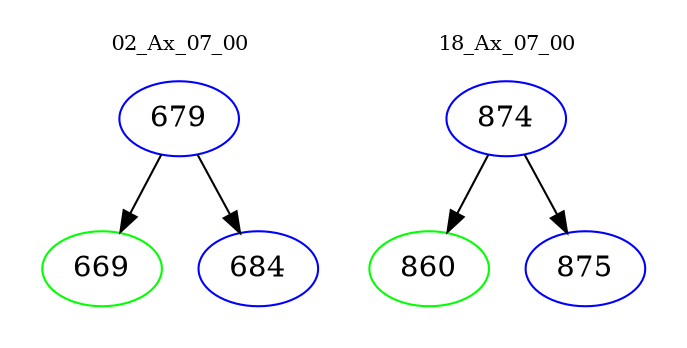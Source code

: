 digraph{
subgraph cluster_0 {
color = white
label = "02_Ax_07_00";
fontsize=10;
T0_679 [label="679", color="blue"]
T0_679 -> T0_669 [color="black"]
T0_669 [label="669", color="green"]
T0_679 -> T0_684 [color="black"]
T0_684 [label="684", color="blue"]
}
subgraph cluster_1 {
color = white
label = "18_Ax_07_00";
fontsize=10;
T1_874 [label="874", color="blue"]
T1_874 -> T1_860 [color="black"]
T1_860 [label="860", color="green"]
T1_874 -> T1_875 [color="black"]
T1_875 [label="875", color="blue"]
}
}
